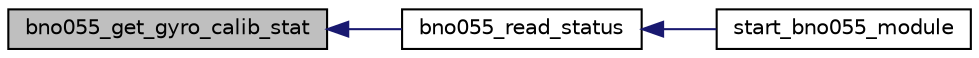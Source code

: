 digraph "bno055_get_gyro_calib_stat"
{
  edge [fontname="Helvetica",fontsize="10",labelfontname="Helvetica",labelfontsize="10"];
  node [fontname="Helvetica",fontsize="10",shape=record];
  rankdir="LR";
  Node1 [label="bno055_get_gyro_calib_stat",height=0.2,width=0.4,color="black", fillcolor="grey75", style="filled", fontcolor="black"];
  Node1 -> Node2 [dir="back",color="midnightblue",fontsize="10",style="solid",fontname="Helvetica"];
  Node2 [label="bno055_read_status",height=0.2,width=0.4,color="black", fillcolor="white", style="filled",URL="$group___b_n_o055.html#ga32faf589b04f1b70bb0e2dfd8faed3ab"];
  Node2 -> Node3 [dir="back",color="midnightblue",fontsize="10",style="solid",fontname="Helvetica"];
  Node3 [label="start_bno055_module",height=0.2,width=0.4,color="black", fillcolor="white", style="filled",URL="$group___b_n_o055.html#ga79f76b1f8471d2a31bbebbce0b45866f"];
}
